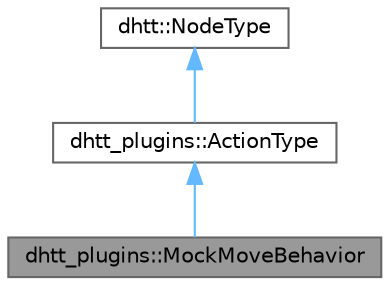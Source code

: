 digraph "dhtt_plugins::MockMoveBehavior"
{
 // LATEX_PDF_SIZE
  bgcolor="transparent";
  edge [fontname=Helvetica,fontsize=10,labelfontname=Helvetica,labelfontsize=10];
  node [fontname=Helvetica,fontsize=10,shape=box,height=0.2,width=0.4];
  Node1 [label="dhtt_plugins::MockMoveBehavior",height=0.2,width=0.4,color="gray40", fillcolor="grey60", style="filled", fontcolor="black",tooltip=" "];
  Node2 -> Node1 [dir="back",color="steelblue1",style="solid"];
  Node2 [label="dhtt_plugins::ActionType",height=0.2,width=0.4,color="gray40", fillcolor="white", style="filled",URL="$classdhtt__plugins_1_1ActionType.html",tooltip="parent class of all behavior/action type nodes"];
  Node3 -> Node2 [dir="back",color="steelblue1",style="solid"];
  Node3 [label="dhtt::NodeType",height=0.2,width=0.4,color="gray40", fillcolor="white", style="filled",URL="$classdhtt_1_1NodeType.html",tooltip="Base class describing the logic of the nodes."];
}
